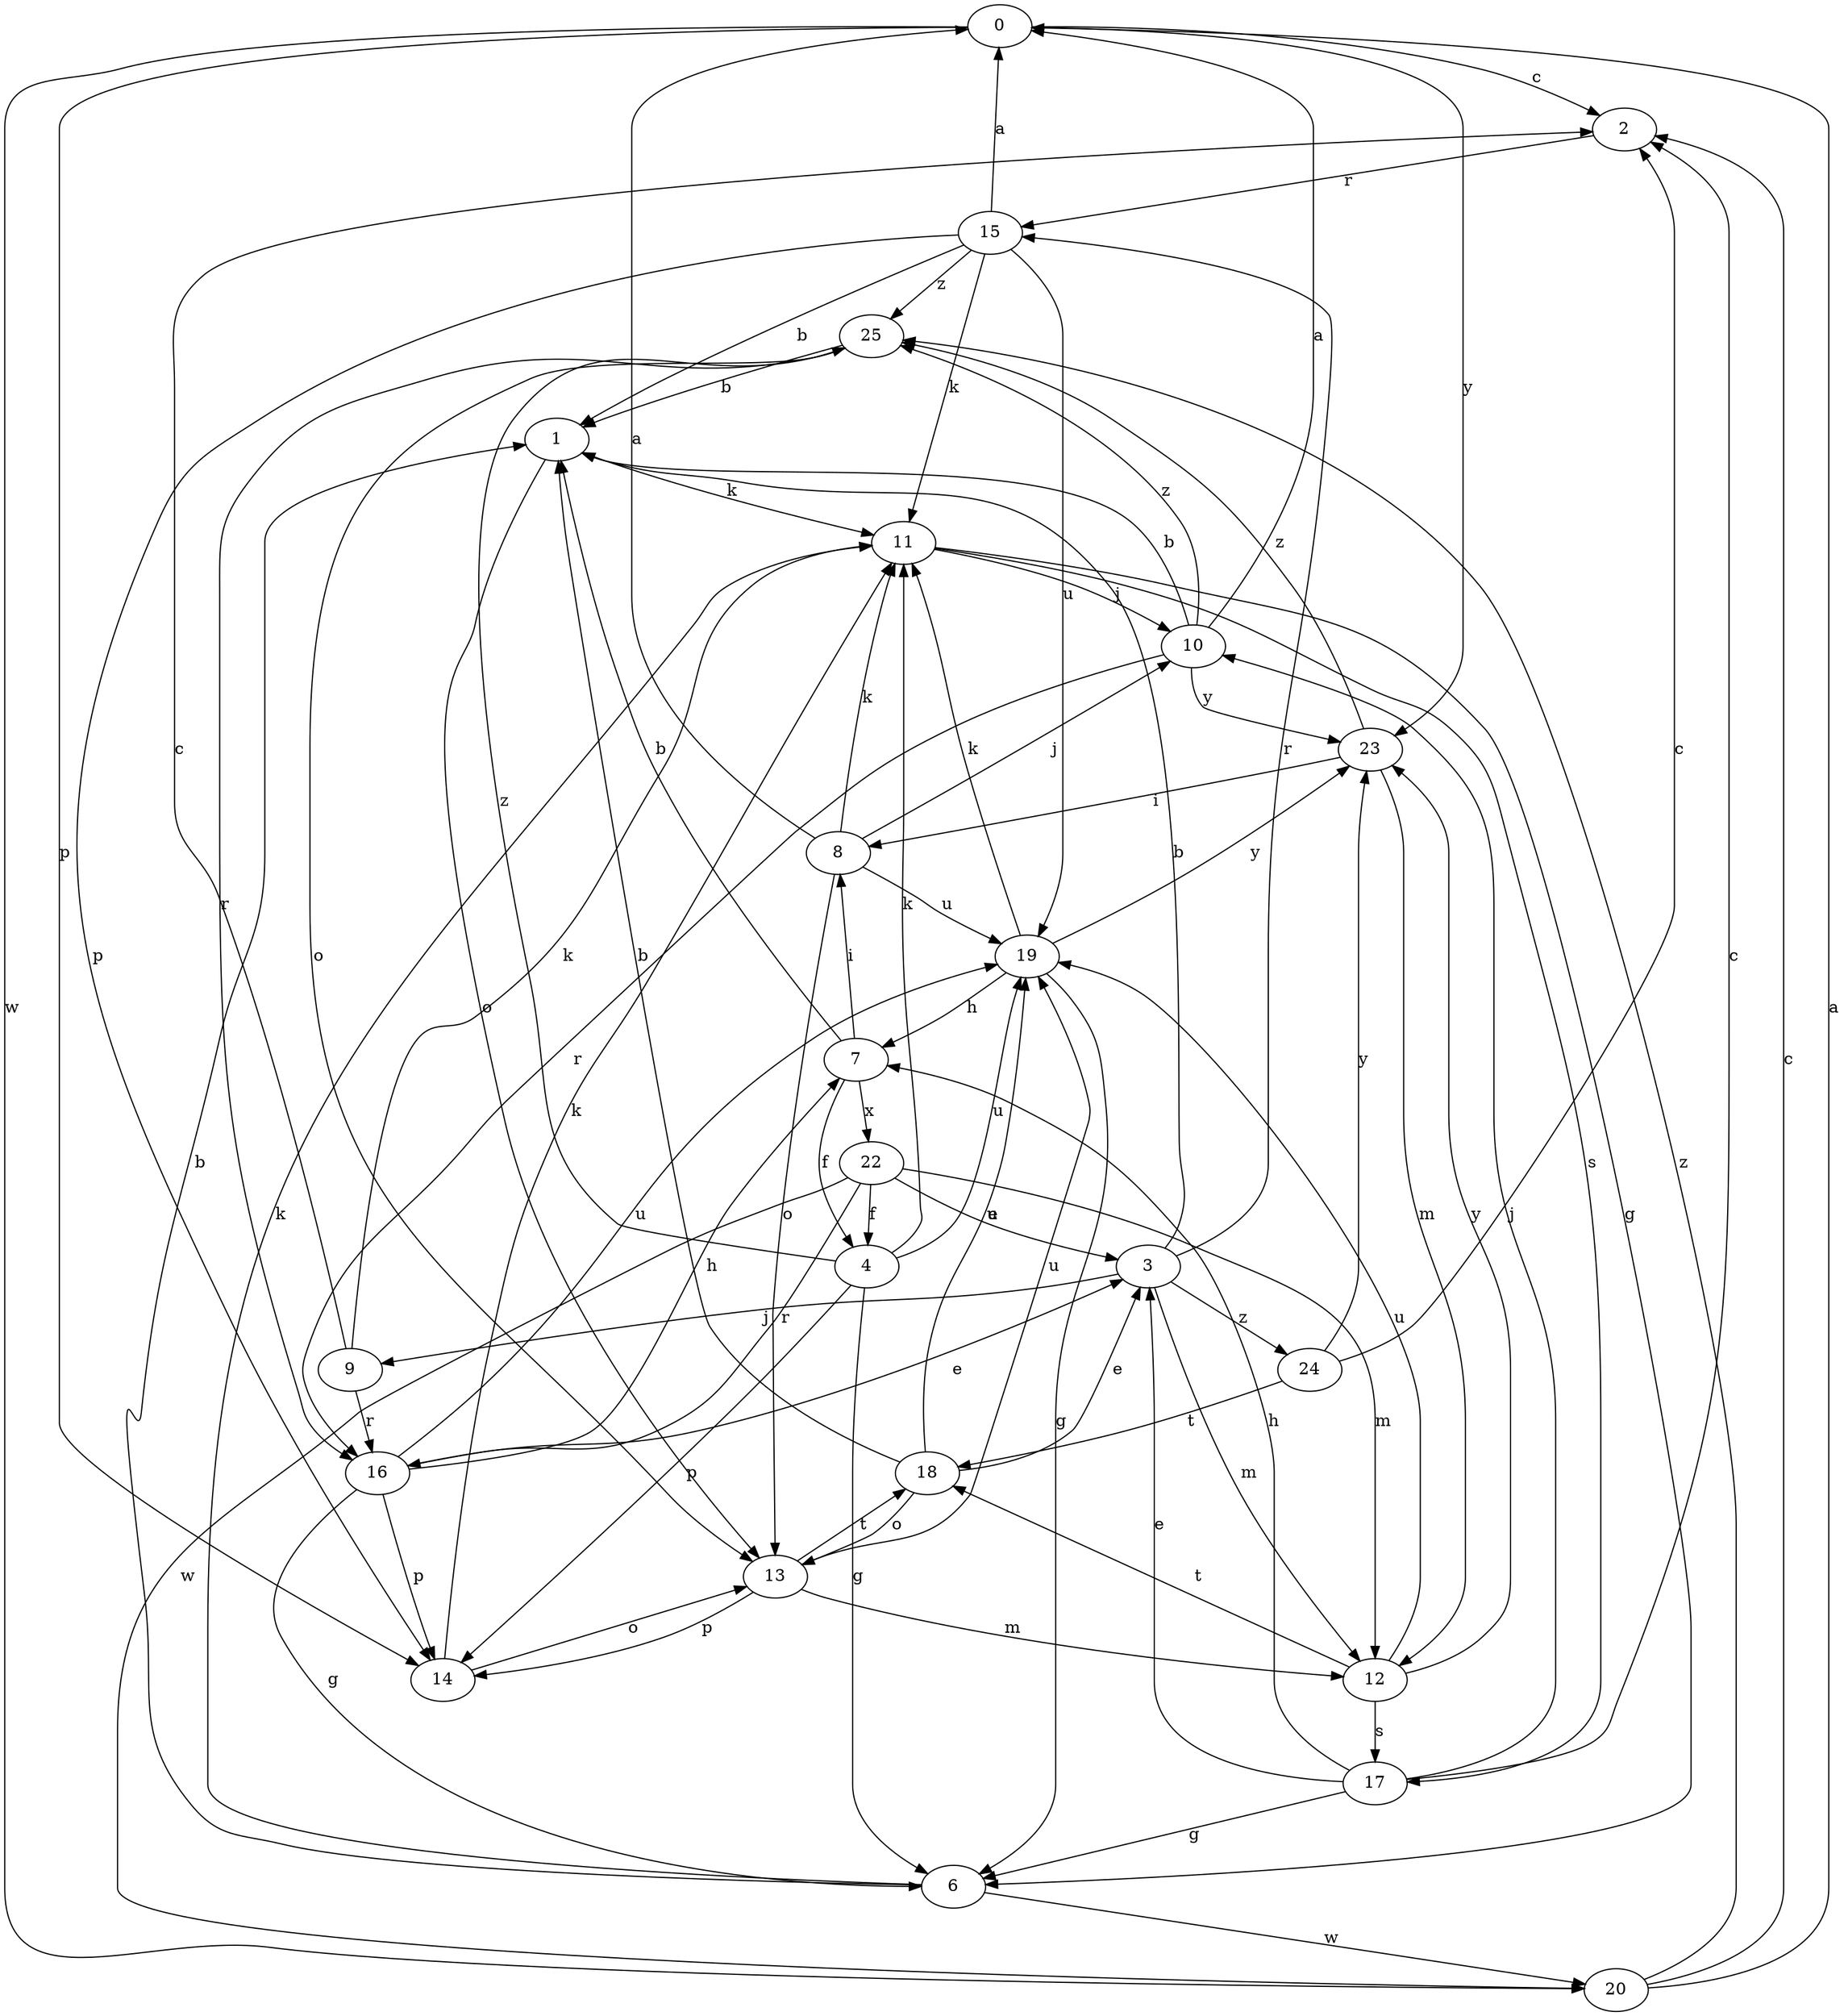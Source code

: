 strict digraph  {
0;
1;
2;
3;
4;
6;
7;
8;
9;
10;
11;
12;
13;
14;
15;
16;
17;
18;
19;
20;
22;
23;
24;
25;
0 -> 2  [label=c];
0 -> 14  [label=p];
0 -> 20  [label=w];
0 -> 23  [label=y];
1 -> 11  [label=k];
1 -> 13  [label=o];
2 -> 15  [label=r];
3 -> 1  [label=b];
3 -> 9  [label=j];
3 -> 12  [label=m];
3 -> 15  [label=r];
3 -> 24  [label=z];
4 -> 6  [label=g];
4 -> 11  [label=k];
4 -> 14  [label=p];
4 -> 19  [label=u];
4 -> 25  [label=z];
6 -> 1  [label=b];
6 -> 11  [label=k];
6 -> 20  [label=w];
7 -> 1  [label=b];
7 -> 4  [label=f];
7 -> 8  [label=i];
7 -> 22  [label=x];
8 -> 0  [label=a];
8 -> 10  [label=j];
8 -> 11  [label=k];
8 -> 13  [label=o];
8 -> 19  [label=u];
9 -> 2  [label=c];
9 -> 11  [label=k];
9 -> 16  [label=r];
10 -> 0  [label=a];
10 -> 1  [label=b];
10 -> 16  [label=r];
10 -> 23  [label=y];
10 -> 25  [label=z];
11 -> 6  [label=g];
11 -> 10  [label=j];
11 -> 17  [label=s];
12 -> 17  [label=s];
12 -> 18  [label=t];
12 -> 19  [label=u];
12 -> 23  [label=y];
13 -> 12  [label=m];
13 -> 14  [label=p];
13 -> 18  [label=t];
13 -> 19  [label=u];
14 -> 11  [label=k];
14 -> 13  [label=o];
15 -> 0  [label=a];
15 -> 1  [label=b];
15 -> 11  [label=k];
15 -> 14  [label=p];
15 -> 19  [label=u];
15 -> 25  [label=z];
16 -> 3  [label=e];
16 -> 6  [label=g];
16 -> 7  [label=h];
16 -> 14  [label=p];
16 -> 19  [label=u];
17 -> 2  [label=c];
17 -> 3  [label=e];
17 -> 6  [label=g];
17 -> 7  [label=h];
17 -> 10  [label=j];
18 -> 1  [label=b];
18 -> 3  [label=e];
18 -> 13  [label=o];
18 -> 19  [label=u];
19 -> 6  [label=g];
19 -> 7  [label=h];
19 -> 11  [label=k];
19 -> 23  [label=y];
20 -> 0  [label=a];
20 -> 2  [label=c];
20 -> 25  [label=z];
22 -> 3  [label=e];
22 -> 4  [label=f];
22 -> 12  [label=m];
22 -> 16  [label=r];
22 -> 20  [label=w];
23 -> 8  [label=i];
23 -> 12  [label=m];
23 -> 25  [label=z];
24 -> 2  [label=c];
24 -> 18  [label=t];
24 -> 23  [label=y];
25 -> 1  [label=b];
25 -> 13  [label=o];
25 -> 16  [label=r];
}
